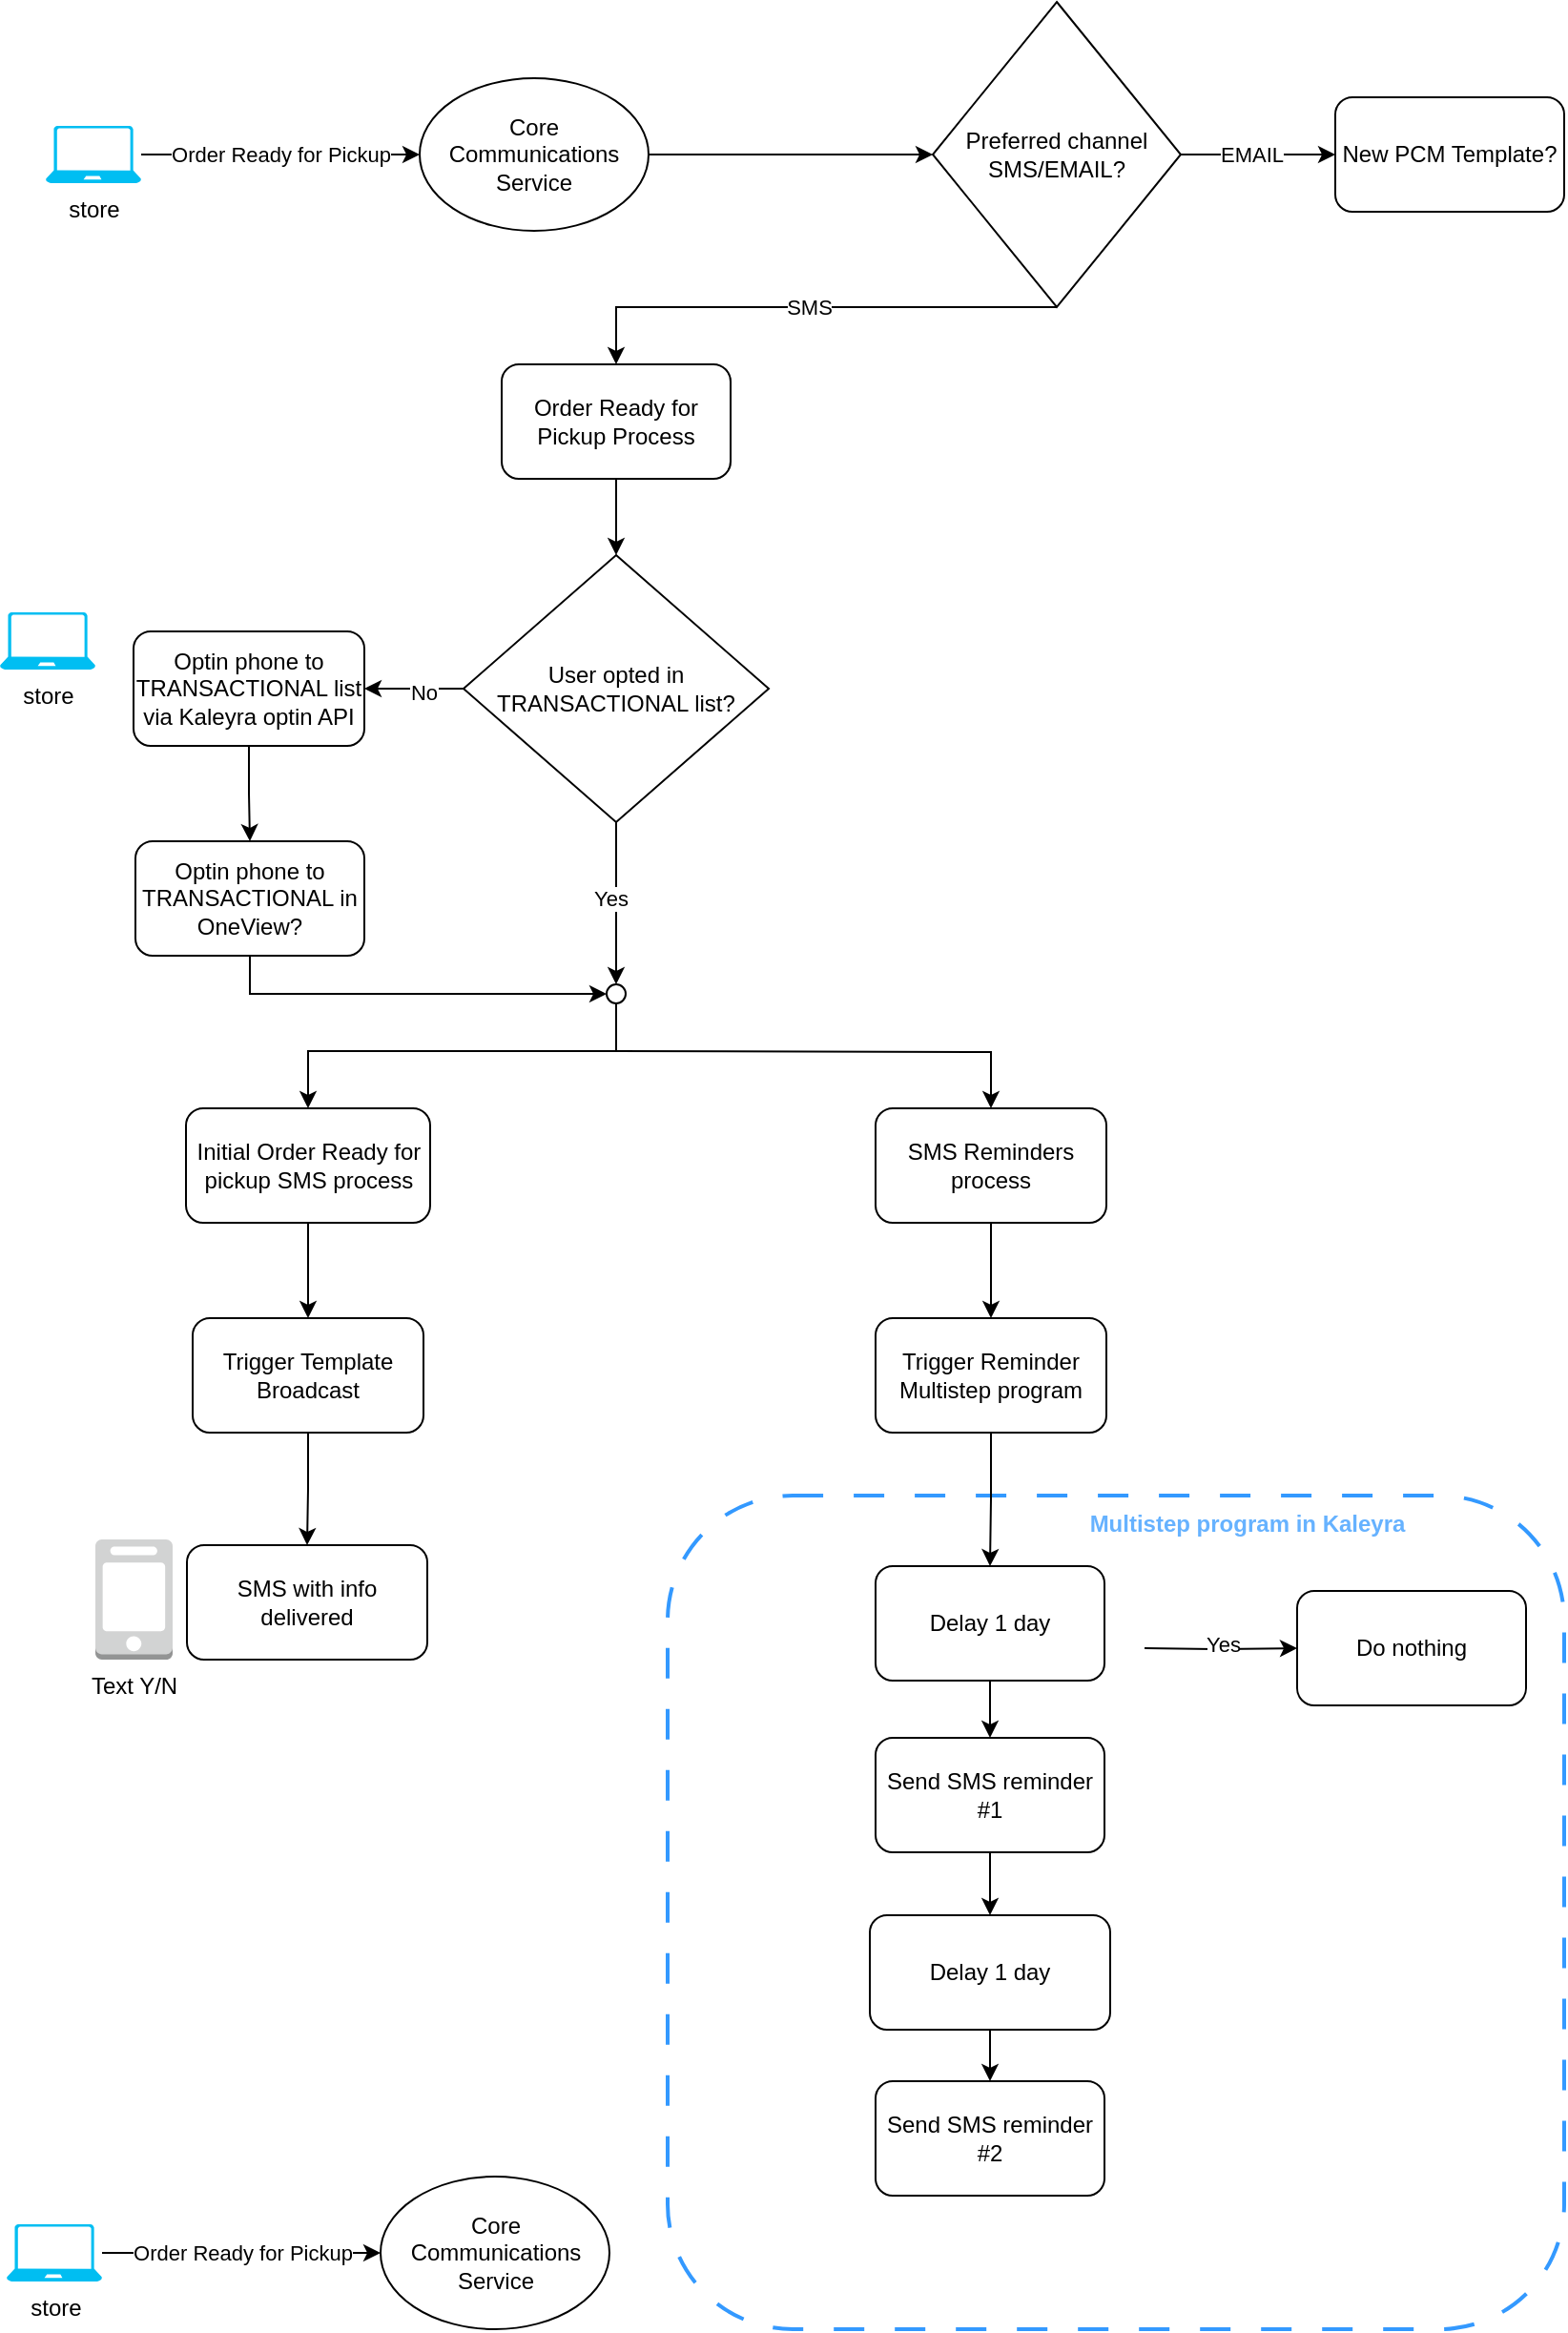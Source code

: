 <mxfile version="22.0.6" type="github">
  <diagram name="Page-1" id="wPbyUL3oKKsgqQoAfKT-">
    <mxGraphModel dx="1306" dy="830" grid="1" gridSize="10" guides="1" tooltips="1" connect="1" arrows="1" fold="1" page="1" pageScale="1" pageWidth="850" pageHeight="1100" math="0" shadow="0">
      <root>
        <mxCell id="0" />
        <mxCell id="1" parent="0" />
        <mxCell id="XdXLXT0S9a01nOYPyu9i-1" value="" style="rounded=1;whiteSpace=wrap;html=1;fillColor=none;dashed=1;dashPattern=8 8;strokeColor=#3399FF;strokeWidth=2;" vertex="1" parent="1">
          <mxGeometry x="370" y="803" width="470" height="437" as="geometry" />
        </mxCell>
        <mxCell id="XdXLXT0S9a01nOYPyu9i-3" style="edgeStyle=orthogonalEdgeStyle;rounded=0;orthogonalLoop=1;jettySize=auto;html=1;entryX=0;entryY=0.5;entryDx=0;entryDy=0;" edge="1" parent="1" source="XdXLXT0S9a01nOYPyu9i-4" target="XdXLXT0S9a01nOYPyu9i-8">
          <mxGeometry relative="1" as="geometry" />
        </mxCell>
        <mxCell id="XdXLXT0S9a01nOYPyu9i-53" value="Order Ready for Pickup" style="edgeLabel;html=1;align=center;verticalAlign=middle;resizable=0;points=[];" vertex="1" connectable="0" parent="XdXLXT0S9a01nOYPyu9i-3">
          <mxGeometry x="-0.289" y="-3" relative="1" as="geometry">
            <mxPoint x="21" y="-3" as="offset" />
          </mxGeometry>
        </mxCell>
        <mxCell id="XdXLXT0S9a01nOYPyu9i-4" value="store" style="verticalLabelPosition=bottom;html=1;verticalAlign=top;align=center;strokeColor=none;fillColor=#00BEF2;shape=mxgraph.azure.laptop;pointerEvents=1;" vertex="1" parent="1">
          <mxGeometry x="44" y="85" width="50" height="30" as="geometry" />
        </mxCell>
        <mxCell id="XdXLXT0S9a01nOYPyu9i-7" style="edgeStyle=orthogonalEdgeStyle;rounded=0;orthogonalLoop=1;jettySize=auto;html=1;entryX=0;entryY=0.5;entryDx=0;entryDy=0;" edge="1" parent="1" source="XdXLXT0S9a01nOYPyu9i-8" target="XdXLXT0S9a01nOYPyu9i-13">
          <mxGeometry relative="1" as="geometry" />
        </mxCell>
        <mxCell id="XdXLXT0S9a01nOYPyu9i-8" value="Core Communications Service" style="ellipse;whiteSpace=wrap;html=1;" vertex="1" parent="1">
          <mxGeometry x="240" y="60" width="120" height="80" as="geometry" />
        </mxCell>
        <mxCell id="XdXLXT0S9a01nOYPyu9i-9" style="edgeStyle=orthogonalEdgeStyle;rounded=0;orthogonalLoop=1;jettySize=auto;html=1;entryX=0;entryY=0.5;entryDx=0;entryDy=0;" edge="1" parent="1" source="XdXLXT0S9a01nOYPyu9i-13" target="XdXLXT0S9a01nOYPyu9i-19">
          <mxGeometry relative="1" as="geometry">
            <mxPoint x="719" y="100" as="targetPoint" />
          </mxGeometry>
        </mxCell>
        <mxCell id="XdXLXT0S9a01nOYPyu9i-10" value="EMAIL" style="edgeLabel;html=1;align=center;verticalAlign=middle;resizable=0;points=[];" vertex="1" connectable="0" parent="XdXLXT0S9a01nOYPyu9i-9">
          <mxGeometry x="-0.1" relative="1" as="geometry">
            <mxPoint as="offset" />
          </mxGeometry>
        </mxCell>
        <mxCell id="XdXLXT0S9a01nOYPyu9i-57" value="SMS" style="edgeStyle=orthogonalEdgeStyle;rounded=0;orthogonalLoop=1;jettySize=auto;html=1;entryX=0.5;entryY=0;entryDx=0;entryDy=0;" edge="1" parent="1" source="XdXLXT0S9a01nOYPyu9i-13" target="XdXLXT0S9a01nOYPyu9i-42">
          <mxGeometry relative="1" as="geometry">
            <Array as="points">
              <mxPoint x="343" y="180" />
            </Array>
          </mxGeometry>
        </mxCell>
        <mxCell id="XdXLXT0S9a01nOYPyu9i-13" value="Preferred channel SMS/EMAIL?" style="rhombus;whiteSpace=wrap;html=1;" vertex="1" parent="1">
          <mxGeometry x="509" y="20" width="130" height="160" as="geometry" />
        </mxCell>
        <mxCell id="XdXLXT0S9a01nOYPyu9i-14" style="edgeStyle=orthogonalEdgeStyle;rounded=0;orthogonalLoop=1;jettySize=auto;html=1;entryX=1;entryY=0.5;entryDx=0;entryDy=0;" edge="1" parent="1" source="XdXLXT0S9a01nOYPyu9i-18" target="XdXLXT0S9a01nOYPyu9i-25">
          <mxGeometry relative="1" as="geometry" />
        </mxCell>
        <mxCell id="XdXLXT0S9a01nOYPyu9i-15" value="No" style="edgeLabel;html=1;align=center;verticalAlign=middle;resizable=0;points=[];" vertex="1" connectable="0" parent="XdXLXT0S9a01nOYPyu9i-14">
          <mxGeometry x="-0.2" y="2" relative="1" as="geometry">
            <mxPoint as="offset" />
          </mxGeometry>
        </mxCell>
        <mxCell id="XdXLXT0S9a01nOYPyu9i-59" style="edgeStyle=orthogonalEdgeStyle;rounded=0;orthogonalLoop=1;jettySize=auto;html=1;entryX=0.5;entryY=0;entryDx=0;entryDy=0;" edge="1" parent="1" source="XdXLXT0S9a01nOYPyu9i-18" target="XdXLXT0S9a01nOYPyu9i-58">
          <mxGeometry relative="1" as="geometry" />
        </mxCell>
        <mxCell id="XdXLXT0S9a01nOYPyu9i-61" value="Yes" style="edgeLabel;html=1;align=center;verticalAlign=middle;resizable=0;points=[];" vertex="1" connectable="0" parent="XdXLXT0S9a01nOYPyu9i-59">
          <mxGeometry x="-0.059" y="-3" relative="1" as="geometry">
            <mxPoint as="offset" />
          </mxGeometry>
        </mxCell>
        <mxCell id="XdXLXT0S9a01nOYPyu9i-18" value="User opted in TRANSACTIONAL list?" style="rhombus;whiteSpace=wrap;html=1;" vertex="1" parent="1">
          <mxGeometry x="263" y="310" width="160" height="140" as="geometry" />
        </mxCell>
        <mxCell id="XdXLXT0S9a01nOYPyu9i-19" value="New PCM Template?" style="rounded=1;whiteSpace=wrap;html=1;" vertex="1" parent="1">
          <mxGeometry x="720" y="70" width="120" height="60" as="geometry" />
        </mxCell>
        <mxCell id="XdXLXT0S9a01nOYPyu9i-24" value="" style="edgeStyle=orthogonalEdgeStyle;rounded=0;orthogonalLoop=1;jettySize=auto;html=1;" edge="1" parent="1" source="XdXLXT0S9a01nOYPyu9i-25" target="XdXLXT0S9a01nOYPyu9i-28">
          <mxGeometry relative="1" as="geometry" />
        </mxCell>
        <mxCell id="XdXLXT0S9a01nOYPyu9i-25" value="Optin phone to TRANSACTIONAL list via Kaleyra optin API" style="rounded=1;whiteSpace=wrap;html=1;" vertex="1" parent="1">
          <mxGeometry x="90" y="350" width="121" height="60" as="geometry" />
        </mxCell>
        <mxCell id="XdXLXT0S9a01nOYPyu9i-26" style="edgeStyle=orthogonalEdgeStyle;rounded=0;orthogonalLoop=1;jettySize=auto;html=1;entryX=0.5;entryY=0;entryDx=0;entryDy=0;" edge="1" parent="1" source="XdXLXT0S9a01nOYPyu9i-27" target="XdXLXT0S9a01nOYPyu9i-45">
          <mxGeometry relative="1" as="geometry">
            <mxPoint x="283.5" y="820" as="targetPoint" />
          </mxGeometry>
        </mxCell>
        <mxCell id="XdXLXT0S9a01nOYPyu9i-27" value="Trigger Template Broadcast" style="rounded=1;whiteSpace=wrap;html=1;" vertex="1" parent="1">
          <mxGeometry x="121" y="710" width="121" height="60" as="geometry" />
        </mxCell>
        <mxCell id="XdXLXT0S9a01nOYPyu9i-60" style="edgeStyle=orthogonalEdgeStyle;rounded=0;orthogonalLoop=1;jettySize=auto;html=1;entryX=0;entryY=0.5;entryDx=0;entryDy=0;exitX=0.5;exitY=1;exitDx=0;exitDy=0;" edge="1" parent="1" source="XdXLXT0S9a01nOYPyu9i-28" target="XdXLXT0S9a01nOYPyu9i-58">
          <mxGeometry relative="1" as="geometry" />
        </mxCell>
        <mxCell id="XdXLXT0S9a01nOYPyu9i-28" value="Optin phone to TRANSACTIONAL in OneView?" style="rounded=1;whiteSpace=wrap;html=1;" vertex="1" parent="1">
          <mxGeometry x="91" y="460" width="120" height="60" as="geometry" />
        </mxCell>
        <mxCell id="XdXLXT0S9a01nOYPyu9i-29" style="edgeStyle=orthogonalEdgeStyle;rounded=0;orthogonalLoop=1;jettySize=auto;html=1;entryX=0.5;entryY=0;entryDx=0;entryDy=0;exitX=0.5;exitY=1;exitDx=0;exitDy=0;" edge="1" parent="1" source="XdXLXT0S9a01nOYPyu9i-67" target="XdXLXT0S9a01nOYPyu9i-70">
          <mxGeometry relative="1" as="geometry">
            <mxPoint x="529" y="810" as="sourcePoint" />
            <mxPoint x="540" y="813" as="targetPoint" />
          </mxGeometry>
        </mxCell>
        <mxCell id="XdXLXT0S9a01nOYPyu9i-31" style="edgeStyle=orthogonalEdgeStyle;rounded=0;orthogonalLoop=1;jettySize=auto;html=1;entryX=0.5;entryY=0;entryDx=0;entryDy=0;" edge="1" parent="1" source="XdXLXT0S9a01nOYPyu9i-51" target="XdXLXT0S9a01nOYPyu9i-40">
          <mxGeometry relative="1" as="geometry">
            <mxPoint x="540" y="1213" as="targetPoint" />
          </mxGeometry>
        </mxCell>
        <mxCell id="XdXLXT0S9a01nOYPyu9i-34" style="edgeStyle=orthogonalEdgeStyle;rounded=0;orthogonalLoop=1;jettySize=auto;html=1;entryX=0;entryY=0.5;entryDx=0;entryDy=0;" edge="1" parent="1" target="XdXLXT0S9a01nOYPyu9i-37">
          <mxGeometry relative="1" as="geometry">
            <mxPoint x="620" y="883" as="sourcePoint" />
          </mxGeometry>
        </mxCell>
        <mxCell id="XdXLXT0S9a01nOYPyu9i-35" value="Yes" style="edgeLabel;html=1;align=center;verticalAlign=middle;resizable=0;points=[];" vertex="1" connectable="0" parent="XdXLXT0S9a01nOYPyu9i-34">
          <mxGeometry x="0.025" y="2" relative="1" as="geometry">
            <mxPoint as="offset" />
          </mxGeometry>
        </mxCell>
        <mxCell id="XdXLXT0S9a01nOYPyu9i-37" value="Do nothing" style="rounded=1;whiteSpace=wrap;html=1;" vertex="1" parent="1">
          <mxGeometry x="700" y="853" width="120" height="60" as="geometry" />
        </mxCell>
        <mxCell id="XdXLXT0S9a01nOYPyu9i-38" style="edgeStyle=orthogonalEdgeStyle;rounded=0;orthogonalLoop=1;jettySize=auto;html=1;entryX=0.5;entryY=0;entryDx=0;entryDy=0;" edge="1" parent="1" source="XdXLXT0S9a01nOYPyu9i-39" target="XdXLXT0S9a01nOYPyu9i-51">
          <mxGeometry relative="1" as="geometry" />
        </mxCell>
        <mxCell id="XdXLXT0S9a01nOYPyu9i-39" value="Send SMS reminder #1" style="rounded=1;whiteSpace=wrap;html=1;" vertex="1" parent="1">
          <mxGeometry x="479" y="930" width="120" height="60" as="geometry" />
        </mxCell>
        <mxCell id="XdXLXT0S9a01nOYPyu9i-40" value="Send SMS reminder #2" style="rounded=1;whiteSpace=wrap;html=1;" vertex="1" parent="1">
          <mxGeometry x="479" y="1110" width="120" height="60" as="geometry" />
        </mxCell>
        <mxCell id="XdXLXT0S9a01nOYPyu9i-41" style="edgeStyle=orthogonalEdgeStyle;rounded=0;orthogonalLoop=1;jettySize=auto;html=1;entryX=0.5;entryY=0;entryDx=0;entryDy=0;" edge="1" parent="1" source="XdXLXT0S9a01nOYPyu9i-42" target="XdXLXT0S9a01nOYPyu9i-18">
          <mxGeometry relative="1" as="geometry" />
        </mxCell>
        <mxCell id="XdXLXT0S9a01nOYPyu9i-42" value="Order Ready for Pickup Process" style="rounded=1;whiteSpace=wrap;html=1;" vertex="1" parent="1">
          <mxGeometry x="283" y="210" width="120" height="60" as="geometry" />
        </mxCell>
        <mxCell id="XdXLXT0S9a01nOYPyu9i-43" value="" style="group" vertex="1" connectable="0" parent="1">
          <mxGeometry x="70" y="826" width="174" height="63" as="geometry" />
        </mxCell>
        <mxCell id="XdXLXT0S9a01nOYPyu9i-44" value="Text Y/N" style="outlineConnect=0;dashed=0;verticalLabelPosition=bottom;verticalAlign=top;align=center;html=1;shape=mxgraph.aws3.mobile_client;fillColor=#D2D3D3;gradientColor=none;" vertex="1" parent="XdXLXT0S9a01nOYPyu9i-43">
          <mxGeometry width="40.5" height="63" as="geometry" />
        </mxCell>
        <mxCell id="XdXLXT0S9a01nOYPyu9i-45" value="SMS with info delivered" style="rounded=1;whiteSpace=wrap;html=1;" vertex="1" parent="XdXLXT0S9a01nOYPyu9i-43">
          <mxGeometry x="48" y="3" width="126" height="60" as="geometry" />
        </mxCell>
        <mxCell id="XdXLXT0S9a01nOYPyu9i-48" value="Multistep program in Kaleyra" style="text;html=1;strokeColor=none;fillColor=none;align=center;verticalAlign=middle;whiteSpace=wrap;rounded=0;fontColor=#66B2FF;fontStyle=1" vertex="1" parent="1">
          <mxGeometry x="574" y="803" width="200" height="30" as="geometry" />
        </mxCell>
        <mxCell id="XdXLXT0S9a01nOYPyu9i-63" style="edgeStyle=orthogonalEdgeStyle;rounded=0;orthogonalLoop=1;jettySize=auto;html=1;entryX=0.5;entryY=0;entryDx=0;entryDy=0;" edge="1" parent="1" source="XdXLXT0S9a01nOYPyu9i-58" target="XdXLXT0S9a01nOYPyu9i-62">
          <mxGeometry relative="1" as="geometry">
            <Array as="points">
              <mxPoint x="343" y="570" />
              <mxPoint x="182" y="570" />
            </Array>
          </mxGeometry>
        </mxCell>
        <mxCell id="XdXLXT0S9a01nOYPyu9i-66" style="edgeStyle=orthogonalEdgeStyle;rounded=0;orthogonalLoop=1;jettySize=auto;html=1;entryX=0.5;entryY=0;entryDx=0;entryDy=0;" edge="1" parent="1" target="XdXLXT0S9a01nOYPyu9i-65">
          <mxGeometry relative="1" as="geometry">
            <mxPoint x="343" y="570" as="sourcePoint" />
          </mxGeometry>
        </mxCell>
        <mxCell id="XdXLXT0S9a01nOYPyu9i-58" value="" style="ellipse;whiteSpace=wrap;html=1;aspect=fixed;" vertex="1" parent="1">
          <mxGeometry x="338" y="535" width="10" height="10" as="geometry" />
        </mxCell>
        <mxCell id="XdXLXT0S9a01nOYPyu9i-64" style="edgeStyle=orthogonalEdgeStyle;rounded=0;orthogonalLoop=1;jettySize=auto;html=1;entryX=0.5;entryY=0;entryDx=0;entryDy=0;" edge="1" parent="1" source="XdXLXT0S9a01nOYPyu9i-62" target="XdXLXT0S9a01nOYPyu9i-27">
          <mxGeometry relative="1" as="geometry" />
        </mxCell>
        <mxCell id="XdXLXT0S9a01nOYPyu9i-62" value="Initial Order Ready for pickup SMS process" style="rounded=1;whiteSpace=wrap;html=1;" vertex="1" parent="1">
          <mxGeometry x="117.5" y="600" width="128" height="60" as="geometry" />
        </mxCell>
        <mxCell id="XdXLXT0S9a01nOYPyu9i-68" style="edgeStyle=orthogonalEdgeStyle;rounded=0;orthogonalLoop=1;jettySize=auto;html=1;entryX=0.5;entryY=0;entryDx=0;entryDy=0;" edge="1" parent="1" source="XdXLXT0S9a01nOYPyu9i-65" target="XdXLXT0S9a01nOYPyu9i-67">
          <mxGeometry relative="1" as="geometry" />
        </mxCell>
        <mxCell id="XdXLXT0S9a01nOYPyu9i-65" value="SMS Reminders process" style="rounded=1;whiteSpace=wrap;html=1;" vertex="1" parent="1">
          <mxGeometry x="479" y="600" width="121" height="60" as="geometry" />
        </mxCell>
        <mxCell id="XdXLXT0S9a01nOYPyu9i-67" value="Trigger Reminder Multistep program" style="rounded=1;whiteSpace=wrap;html=1;" vertex="1" parent="1">
          <mxGeometry x="479" y="710" width="121" height="60" as="geometry" />
        </mxCell>
        <mxCell id="XdXLXT0S9a01nOYPyu9i-72" style="edgeStyle=orthogonalEdgeStyle;rounded=0;orthogonalLoop=1;jettySize=auto;html=1;" edge="1" parent="1" source="XdXLXT0S9a01nOYPyu9i-70" target="XdXLXT0S9a01nOYPyu9i-39">
          <mxGeometry relative="1" as="geometry" />
        </mxCell>
        <mxCell id="XdXLXT0S9a01nOYPyu9i-70" value="Delay 1 day" style="rounded=1;whiteSpace=wrap;html=1;" vertex="1" parent="1">
          <mxGeometry x="479" y="840" width="120" height="60" as="geometry" />
        </mxCell>
        <mxCell id="XdXLXT0S9a01nOYPyu9i-51" value="Delay 1 day" style="rounded=1;whiteSpace=wrap;html=1;" vertex="1" parent="1">
          <mxGeometry x="476" y="1023" width="126" height="60" as="geometry" />
        </mxCell>
        <mxCell id="XdXLXT0S9a01nOYPyu9i-73" value="store" style="verticalLabelPosition=bottom;html=1;verticalAlign=top;align=center;strokeColor=none;fillColor=#00BEF2;shape=mxgraph.azure.laptop;pointerEvents=1;" vertex="1" parent="1">
          <mxGeometry x="20" y="340" width="50" height="30" as="geometry" />
        </mxCell>
        <mxCell id="XdXLXT0S9a01nOYPyu9i-74" style="edgeStyle=orthogonalEdgeStyle;rounded=0;orthogonalLoop=1;jettySize=auto;html=1;entryX=0;entryY=0.5;entryDx=0;entryDy=0;" edge="1" source="XdXLXT0S9a01nOYPyu9i-76" target="XdXLXT0S9a01nOYPyu9i-77" parent="1">
          <mxGeometry relative="1" as="geometry" />
        </mxCell>
        <mxCell id="XdXLXT0S9a01nOYPyu9i-75" value="Order Ready for Pickup" style="edgeLabel;html=1;align=center;verticalAlign=middle;resizable=0;points=[];" vertex="1" connectable="0" parent="XdXLXT0S9a01nOYPyu9i-74">
          <mxGeometry x="-0.289" y="-3" relative="1" as="geometry">
            <mxPoint x="21" y="-3" as="offset" />
          </mxGeometry>
        </mxCell>
        <mxCell id="XdXLXT0S9a01nOYPyu9i-76" value="store" style="verticalLabelPosition=bottom;html=1;verticalAlign=top;align=center;strokeColor=none;fillColor=#00BEF2;shape=mxgraph.azure.laptop;pointerEvents=1;" vertex="1" parent="1">
          <mxGeometry x="23.5" y="1185" width="50" height="30" as="geometry" />
        </mxCell>
        <mxCell id="XdXLXT0S9a01nOYPyu9i-77" value="Core Communications Service" style="ellipse;whiteSpace=wrap;html=1;" vertex="1" parent="1">
          <mxGeometry x="219.5" y="1160" width="120" height="80" as="geometry" />
        </mxCell>
      </root>
    </mxGraphModel>
  </diagram>
</mxfile>
